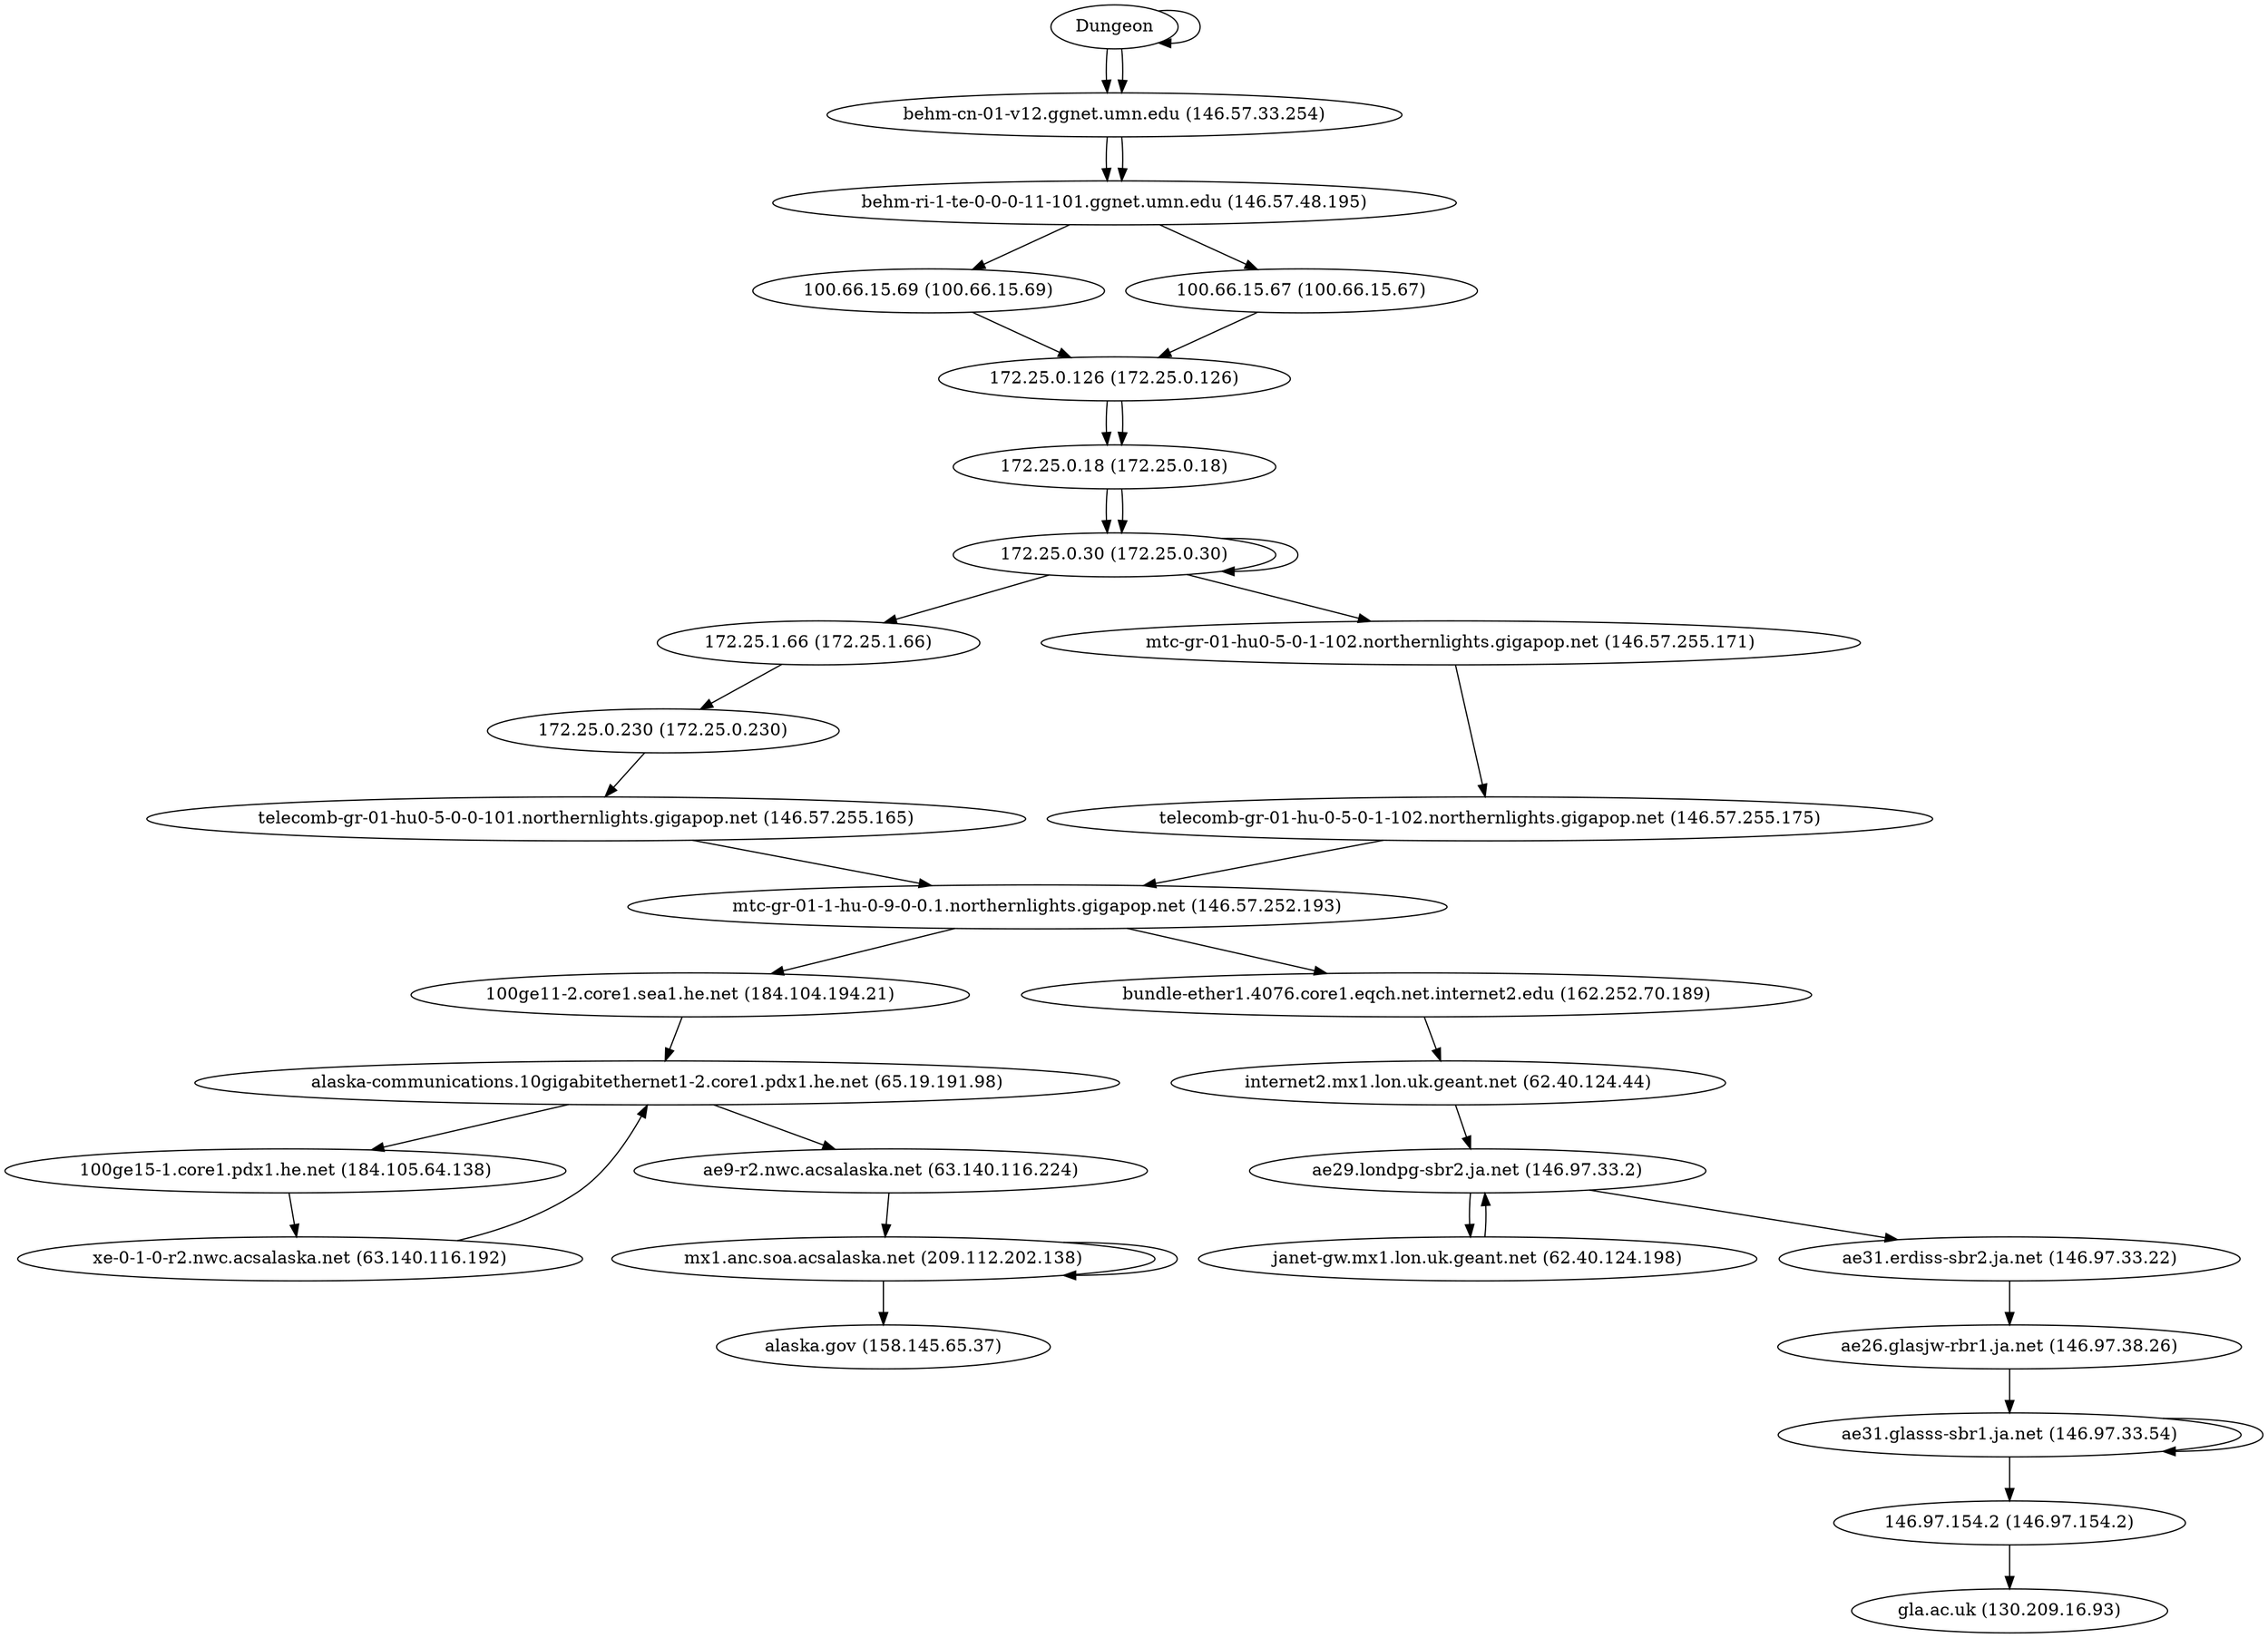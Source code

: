 digraph network {

// 
"Dungeon" -> 
// traceroute to alaska.gov (158.145.65.37), 60 hops max, 60 byte packets
"Dungeon" -> "behm-cn-01-v12.ggnet.umn.edu (146.57.33.254)";
"behm-cn-01-v12.ggnet.umn.edu (146.57.33.254)" -> "behm-ri-1-te-0-0-0-11-101.ggnet.umn.edu (146.57.48.195)";
"behm-ri-1-te-0-0-0-11-101.ggnet.umn.edu (146.57.48.195)" -> "100.66.15.69 (100.66.15.69)";
"100.66.15.69 (100.66.15.69)" -> "172.25.0.126 (172.25.0.126)";
"172.25.0.126 (172.25.0.126)" -> "172.25.0.18 (172.25.0.18)";
"172.25.0.18 (172.25.0.18)" -> "172.25.0.30 (172.25.0.30)";
"172.25.0.30 (172.25.0.30)" -> "172.25.1.66 (172.25.1.66)";
"172.25.1.66 (172.25.1.66)" -> "172.25.0.230 (172.25.0.230)";
"172.25.0.230 (172.25.0.230)" -> "telecomb-gr-01-hu0-5-0-0-101.northernlights.gigapop.net (146.57.255.165)";
"telecomb-gr-01-hu0-5-0-0-101.northernlights.gigapop.net (146.57.255.165)" -> "mtc-gr-01-1-hu-0-9-0-0.1.northernlights.gigapop.net (146.57.252.193)";
"mtc-gr-01-1-hu-0-9-0-0.1.northernlights.gigapop.net (146.57.252.193)" -> "100ge11-2.core1.sea1.he.net (184.104.194.21)";
"100ge11-2.core1.sea1.he.net (184.104.194.21)" -> "alaska-communications.10gigabitethernet1-2.core1.pdx1.he.net (65.19.191.98)";
"alaska-communications.10gigabitethernet1-2.core1.pdx1.he.net (65.19.191.98)" -> "100ge15-1.core1.pdx1.he.net (184.105.64.138)";
"100ge15-1.core1.pdx1.he.net (184.105.64.138)" -> "xe-0-1-0-r2.nwc.acsalaska.net (63.140.116.192)";
"xe-0-1-0-r2.nwc.acsalaska.net (63.140.116.192)" -> "alaska-communications.10gigabitethernet1-2.core1.pdx1.he.net (65.19.191.98)";
"alaska-communications.10gigabitethernet1-2.core1.pdx1.he.net (65.19.191.98)" -> "ae9-r2.nwc.acsalaska.net (63.140.116.224)";
"ae9-r2.nwc.acsalaska.net (63.140.116.224)" -> "mx1.anc.soa.acsalaska.net (209.112.202.138)";
"mx1.anc.soa.acsalaska.net (209.112.202.138)" -> "mx1.anc.soa.acsalaska.net (209.112.202.138)";
"mx1.anc.soa.acsalaska.net (209.112.202.138)" -> "alaska.gov (158.145.65.37)";

// traceroute to gla.ac.uk (130.209.16.93), 60 hops max, 60 byte packets
"Dungeon" -> "behm-cn-01-v12.ggnet.umn.edu (146.57.33.254)";
"behm-cn-01-v12.ggnet.umn.edu (146.57.33.254)" -> "behm-ri-1-te-0-0-0-11-101.ggnet.umn.edu (146.57.48.195)";
"behm-ri-1-te-0-0-0-11-101.ggnet.umn.edu (146.57.48.195)" -> "100.66.15.67 (100.66.15.67)";
"100.66.15.67 (100.66.15.67)" -> "172.25.0.126 (172.25.0.126)";
"172.25.0.126 (172.25.0.126)" -> "172.25.0.18 (172.25.0.18)";
"172.25.0.18 (172.25.0.18)" -> "172.25.0.30 (172.25.0.30)";
"172.25.0.30 (172.25.0.30)" -> "172.25.0.30 (172.25.0.30)";
"172.25.0.30 (172.25.0.30)" -> "mtc-gr-01-hu0-5-0-1-102.northernlights.gigapop.net (146.57.255.171)";
"mtc-gr-01-hu0-5-0-1-102.northernlights.gigapop.net (146.57.255.171)" -> "telecomb-gr-01-hu-0-5-0-1-102.northernlights.gigapop.net (146.57.255.175)";
"telecomb-gr-01-hu-0-5-0-1-102.northernlights.gigapop.net (146.57.255.175)" -> "mtc-gr-01-1-hu-0-9-0-0.1.northernlights.gigapop.net (146.57.252.193)";
"mtc-gr-01-1-hu-0-9-0-0.1.northernlights.gigapop.net (146.57.252.193)" -> "bundle-ether1.4076.core1.eqch.net.internet2.edu (162.252.70.189)";
"bundle-ether1.4076.core1.eqch.net.internet2.edu (162.252.70.189)" -> "internet2.mx1.lon.uk.geant.net (62.40.124.44)";
"internet2.mx1.lon.uk.geant.net (62.40.124.44)" -> "ae29.londpg-sbr2.ja.net (146.97.33.2)";
"ae29.londpg-sbr2.ja.net (146.97.33.2)" -> "janet-gw.mx1.lon.uk.geant.net (62.40.124.198)";
"janet-gw.mx1.lon.uk.geant.net (62.40.124.198)" -> "ae29.londpg-sbr2.ja.net (146.97.33.2)";
"ae29.londpg-sbr2.ja.net (146.97.33.2)" -> "ae31.erdiss-sbr2.ja.net (146.97.33.22)";
"ae31.erdiss-sbr2.ja.net (146.97.33.22)" -> "ae26.glasjw-rbr1.ja.net (146.97.38.26)";
"ae26.glasjw-rbr1.ja.net (146.97.38.26)" -> "ae31.glasss-sbr1.ja.net (146.97.33.54)";
"ae31.glasss-sbr1.ja.net (146.97.33.54)" -> "ae31.glasss-sbr1.ja.net (146.97.33.54)";
"ae31.glasss-sbr1.ja.net (146.97.33.54)" -> "146.97.154.2 (146.97.154.2)";
"146.97.154.2 (146.97.154.2)" -> "gla.ac.uk (130.209.16.93)";
}
